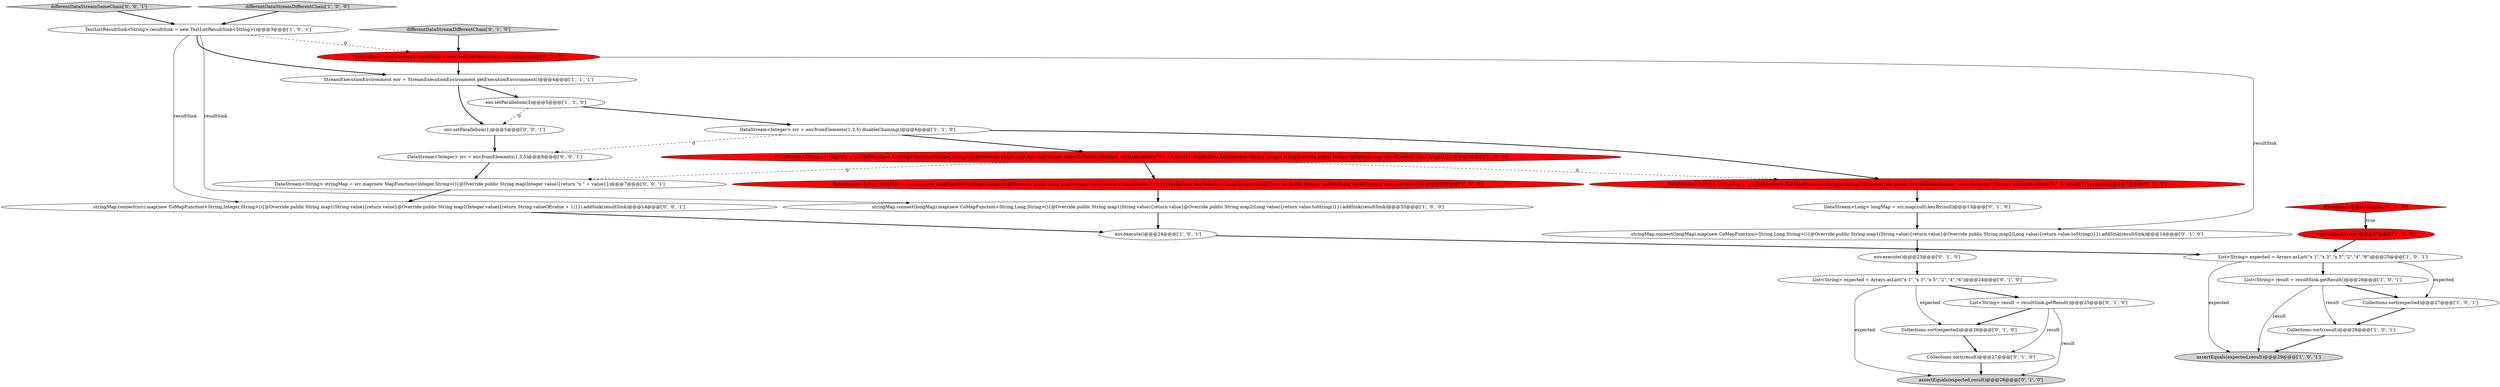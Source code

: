 digraph {
5 [style = filled, label = "Collections.sort(expected)@@@27@@@['1', '0', '1']", fillcolor = white, shape = ellipse image = "AAA0AAABBB1BBB"];
17 [style = filled, label = "DataStream<Long> longMap = src.map(null).keyBy(null)@@@13@@@['0', '1', '0']", fillcolor = white, shape = ellipse image = "AAA0AAABBB2BBB"];
21 [style = filled, label = "Collections.sort(expected)@@@26@@@['0', '1', '0']", fillcolor = white, shape = ellipse image = "AAA0AAABBB2BBB"];
20 [style = filled, label = "List<String> expected = Arrays.asList(\"x 1\",\"x 3\",\"x 5\",\"2\",\"4\",\"6\")@@@24@@@['0', '1', '0']", fillcolor = white, shape = ellipse image = "AAA0AAABBB2BBB"];
30 [style = filled, label = "DataStream<String> stringMap = src.map(new MapFunction<Integer,String>(){@Override public String map(Integer value){return \"x \" + value}})@@@7@@@['0', '0', '1']", fillcolor = white, shape = ellipse image = "AAA0AAABBB3BBB"];
18 [style = filled, label = "Collections.sort(result)@@@27@@@['0', '1', '0']", fillcolor = white, shape = ellipse image = "AAA0AAABBB2BBB"];
19 [style = filled, label = "TestListResultSink<String> resultSink = new TestListResultSink<>()@@@3@@@['0', '1', '0']", fillcolor = red, shape = ellipse image = "AAA1AAABBB2BBB"];
1 [style = filled, label = "assertEquals(expected,result)@@@29@@@['1', '0', '1']", fillcolor = lightgray, shape = ellipse image = "AAA0AAABBB1BBB"];
14 [style = filled, label = "env.setParallelism(3)@@@5@@@['1', '1', '0']", fillcolor = white, shape = ellipse image = "AAA0AAABBB1BBB"];
31 [style = filled, label = "stringMap.connect(src).map(new CoMapFunction<String,Integer,String>(){@Override public String map1(String value){return value}@Override public String map2(Integer value){return String.valueOf(value + 1)}}).addSink(resultSink)@@@14@@@['0', '0', '1']", fillcolor = white, shape = ellipse image = "AAA0AAABBB3BBB"];
27 [style = filled, label = "differentDataStreamSameChain['0', '0', '1']", fillcolor = lightgray, shape = diamond image = "AAA0AAABBB3BBB"];
15 [style = filled, label = "List<String> result = resultSink.getResult()@@@26@@@['1', '0', '1']", fillcolor = white, shape = ellipse image = "AAA0AAABBB1BBB"];
12 [style = filled, label = "List<String> expected = Arrays.asList(\"x 1\",\"x 3\",\"x 5\",\"2\",\"4\",\"6\")@@@25@@@['1', '0', '1']", fillcolor = white, shape = ellipse image = "AAA0AAABBB1BBB"];
7 [style = filled, label = "StreamExecutionEnvironment env = StreamExecutionEnvironment.getExecutionEnvironment()@@@4@@@['1', '1', '1']", fillcolor = white, shape = ellipse image = "AAA0AAABBB1BBB"];
22 [style = filled, label = "DataStream<String> stringMap = src.flatMap(new FlatMapFunction<Integer,String>(){@Override public void flatMap(Integer value,Collector<String> out){out.collect(\"x \" + value)}}).keyBy(null)@@@7@@@['0', '1', '0']", fillcolor = red, shape = ellipse image = "AAA1AAABBB2BBB"];
23 [style = filled, label = "List<String> result = resultSink.getResult()@@@25@@@['0', '1', '0']", fillcolor = white, shape = ellipse image = "AAA0AAABBB2BBB"];
25 [style = filled, label = "differentDataStreamDifferentChain['0', '1', '0']", fillcolor = lightgray, shape = diamond image = "AAA0AAABBB2BBB"];
13 [style = filled, label = "DataStream<Long> longMap = src.map(new MapFunction<Integer,Long>(){@Override public Long map(Integer value){return (long)(value + 1)}}).keyBy(new KeySelector<Long,Integer>(){@Override public Integer getKey(Long value){return value.intValue()}})@@@20@@@['1', '0', '0']", fillcolor = red, shape = ellipse image = "AAA1AAABBB1BBB"];
0 [style = filled, label = "DataStream<Integer> src = env.fromElements(1,3,5).disableChaining()@@@6@@@['1', '1', '0']", fillcolor = white, shape = ellipse image = "AAA0AAABBB1BBB"];
3 [style = filled, label = "stringMap.connect(longMap).map(new CoMapFunction<String,Long,String>(){@Override public String map1(String value){return value}@Override public String map2(Long value){return value.toString()}}).addSink(resultSink)@@@33@@@['1', '0', '0']", fillcolor = white, shape = ellipse image = "AAA0AAABBB1BBB"];
10 [style = filled, label = "env.execute()@@@24@@@['1', '0', '1']", fillcolor = white, shape = ellipse image = "AAA0AAABBB1BBB"];
9 [style = filled, label = "DataStream<String> stringMap = src.flatMap(new FlatMapFunction<Integer,String>(){@Override public void flatMap(Integer value,Collector<String> out){out.collect(\"x \" + value)}}).keyBy(new KeySelector<String,Integer>(){@Override public Integer getKey(String value){return value.length()}})@@@7@@@['1', '0', '0']", fillcolor = red, shape = ellipse image = "AAA1AAABBB1BBB"];
26 [style = filled, label = "assertEquals(expected,result)@@@28@@@['0', '1', '0']", fillcolor = lightgray, shape = ellipse image = "AAA0AAABBB2BBB"];
24 [style = filled, label = "stringMap.connect(longMap).map(new CoMapFunction<String,Long,String>(){@Override public String map1(String value){return value}@Override public String map2(Long value){return value.toString()}}).addSink(resultSink)@@@14@@@['0', '1', '0']", fillcolor = white, shape = ellipse image = "AAA0AAABBB2BBB"];
8 [style = filled, label = "TestListResultSink<String> resultSink = new TestListResultSink<String>()@@@3@@@['1', '0', '1']", fillcolor = white, shape = ellipse image = "AAA0AAABBB1BBB"];
11 [style = filled, label = "Exception e@@@46@@@['1', '0', '0']", fillcolor = red, shape = diamond image = "AAA1AAABBB1BBB"];
16 [style = filled, label = "env.execute()@@@23@@@['0', '1', '0']", fillcolor = white, shape = ellipse image = "AAA0AAABBB2BBB"];
29 [style = filled, label = "DataStream<Integer> src = env.fromElements(1,3,5)@@@6@@@['0', '0', '1']", fillcolor = white, shape = ellipse image = "AAA0AAABBB3BBB"];
6 [style = filled, label = "differentDataStreamDifferentChain['1', '0', '0']", fillcolor = lightgray, shape = diamond image = "AAA0AAABBB1BBB"];
2 [style = filled, label = "e.printStackTrace()@@@47@@@['1', '0', '0']", fillcolor = red, shape = ellipse image = "AAA1AAABBB1BBB"];
4 [style = filled, label = "Collections.sort(result)@@@28@@@['1', '0', '1']", fillcolor = white, shape = ellipse image = "AAA0AAABBB1BBB"];
28 [style = filled, label = "env.setParallelism(1)@@@5@@@['0', '0', '1']", fillcolor = white, shape = ellipse image = "AAA0AAABBB3BBB"];
28->29 [style = bold, label=""];
8->19 [style = dashed, label="0"];
0->9 [style = bold, label=""];
15->4 [style = solid, label="result"];
12->5 [style = solid, label="expected"];
29->30 [style = bold, label=""];
15->1 [style = solid, label="result"];
14->28 [style = dashed, label="0"];
18->26 [style = bold, label=""];
12->15 [style = bold, label=""];
9->22 [style = dashed, label="0"];
19->24 [style = solid, label="resultSink"];
8->3 [style = solid, label="resultSink"];
11->2 [style = bold, label=""];
21->18 [style = bold, label=""];
15->5 [style = bold, label=""];
2->12 [style = bold, label=""];
8->7 [style = bold, label=""];
20->21 [style = solid, label="expected"];
8->31 [style = solid, label="resultSink"];
7->14 [style = bold, label=""];
3->10 [style = bold, label=""];
24->16 [style = bold, label=""];
17->24 [style = bold, label=""];
11->2 [style = dotted, label="true"];
20->23 [style = bold, label=""];
14->0 [style = bold, label=""];
13->3 [style = bold, label=""];
23->21 [style = bold, label=""];
7->28 [style = bold, label=""];
20->26 [style = solid, label="expected"];
10->12 [style = bold, label=""];
30->31 [style = bold, label=""];
31->10 [style = bold, label=""];
0->22 [style = bold, label=""];
5->4 [style = bold, label=""];
6->8 [style = bold, label=""];
0->29 [style = dashed, label="0"];
25->19 [style = bold, label=""];
22->17 [style = bold, label=""];
23->26 [style = solid, label="result"];
4->1 [style = bold, label=""];
12->1 [style = solid, label="expected"];
23->18 [style = solid, label="result"];
16->20 [style = bold, label=""];
19->7 [style = bold, label=""];
27->8 [style = bold, label=""];
9->30 [style = dashed, label="0"];
9->13 [style = bold, label=""];
}
